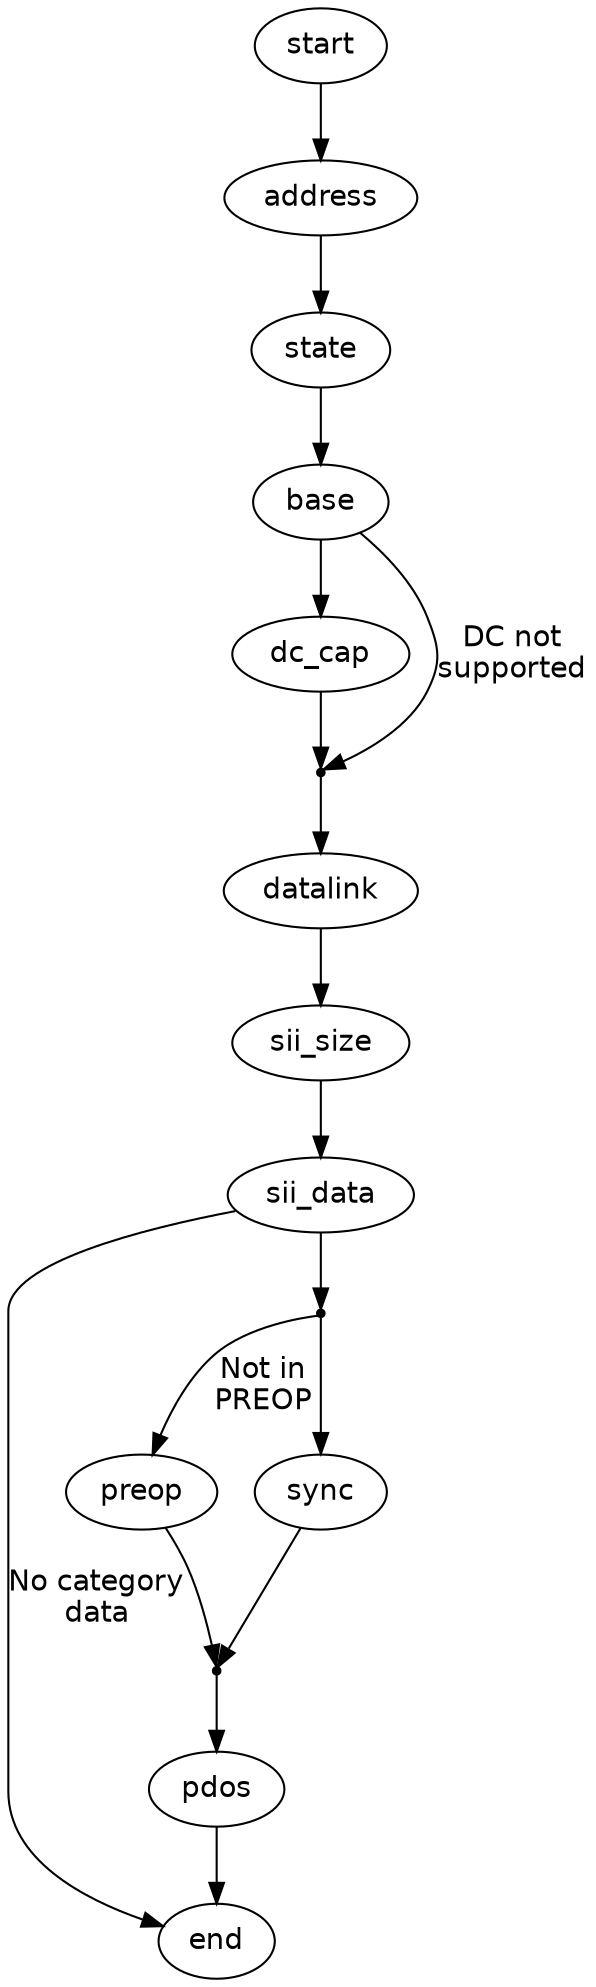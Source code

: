 
/* $Id$ */

digraph slavescan {
    node [fontname="Helvetica"]

    start
    start -> address [weight=10]

    address
    address -> state [weight=10]

    state
    state -> base [weight=10]

    base
    base -> dc_cap [weight=10]
    base -> enter_datalink [fontname="Helvetica", label="DC not\nsupported"]

    dc_cap
    dc_cap -> enter_datalink [weight=10]

    enter_datalink [shape=point, label=""]
    enter_datalink -> datalink [weight=10]

    datalink
    datalink -> sii_size [weight=10]

    sii_size
    sii_size -> sii_data [weight=10]

    sii_data
    sii_data -> end [fontname="Helvetica", label="No category\ndata"]
    sii_data -> enter_preop [weight=10]

    enter_preop [shape=point, label=""]
    enter_preop -> preop [fontname="Helvetica", label="Not in\nPREOP"]
    enter_preop -> sync [weight=10]

    preop
    preop -> enter_pdos [weight=10]

    sync
    sync -> enter_pdos [weight=10]

    enter_pdos [shape=point, label=""]
    enter_pdos -> pdos [weight=10]

    pdos
    pdos -> end [weight=10]

    end
}
